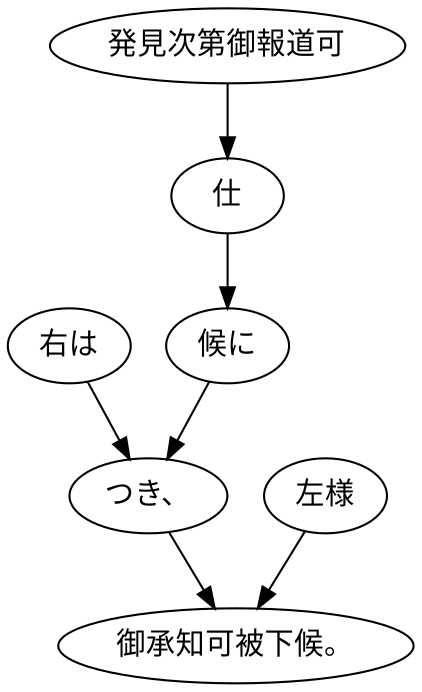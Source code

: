 digraph graph911 {
	node0 [label="右は"];
	node1 [label="発見次第御報道可"];
	node2 [label="仕"];
	node3 [label="候に"];
	node4 [label="つき、"];
	node5 [label="左様"];
	node6 [label="御承知可被下候。"];
	node0 -> node4;
	node1 -> node2;
	node2 -> node3;
	node3 -> node4;
	node4 -> node6;
	node5 -> node6;
}

